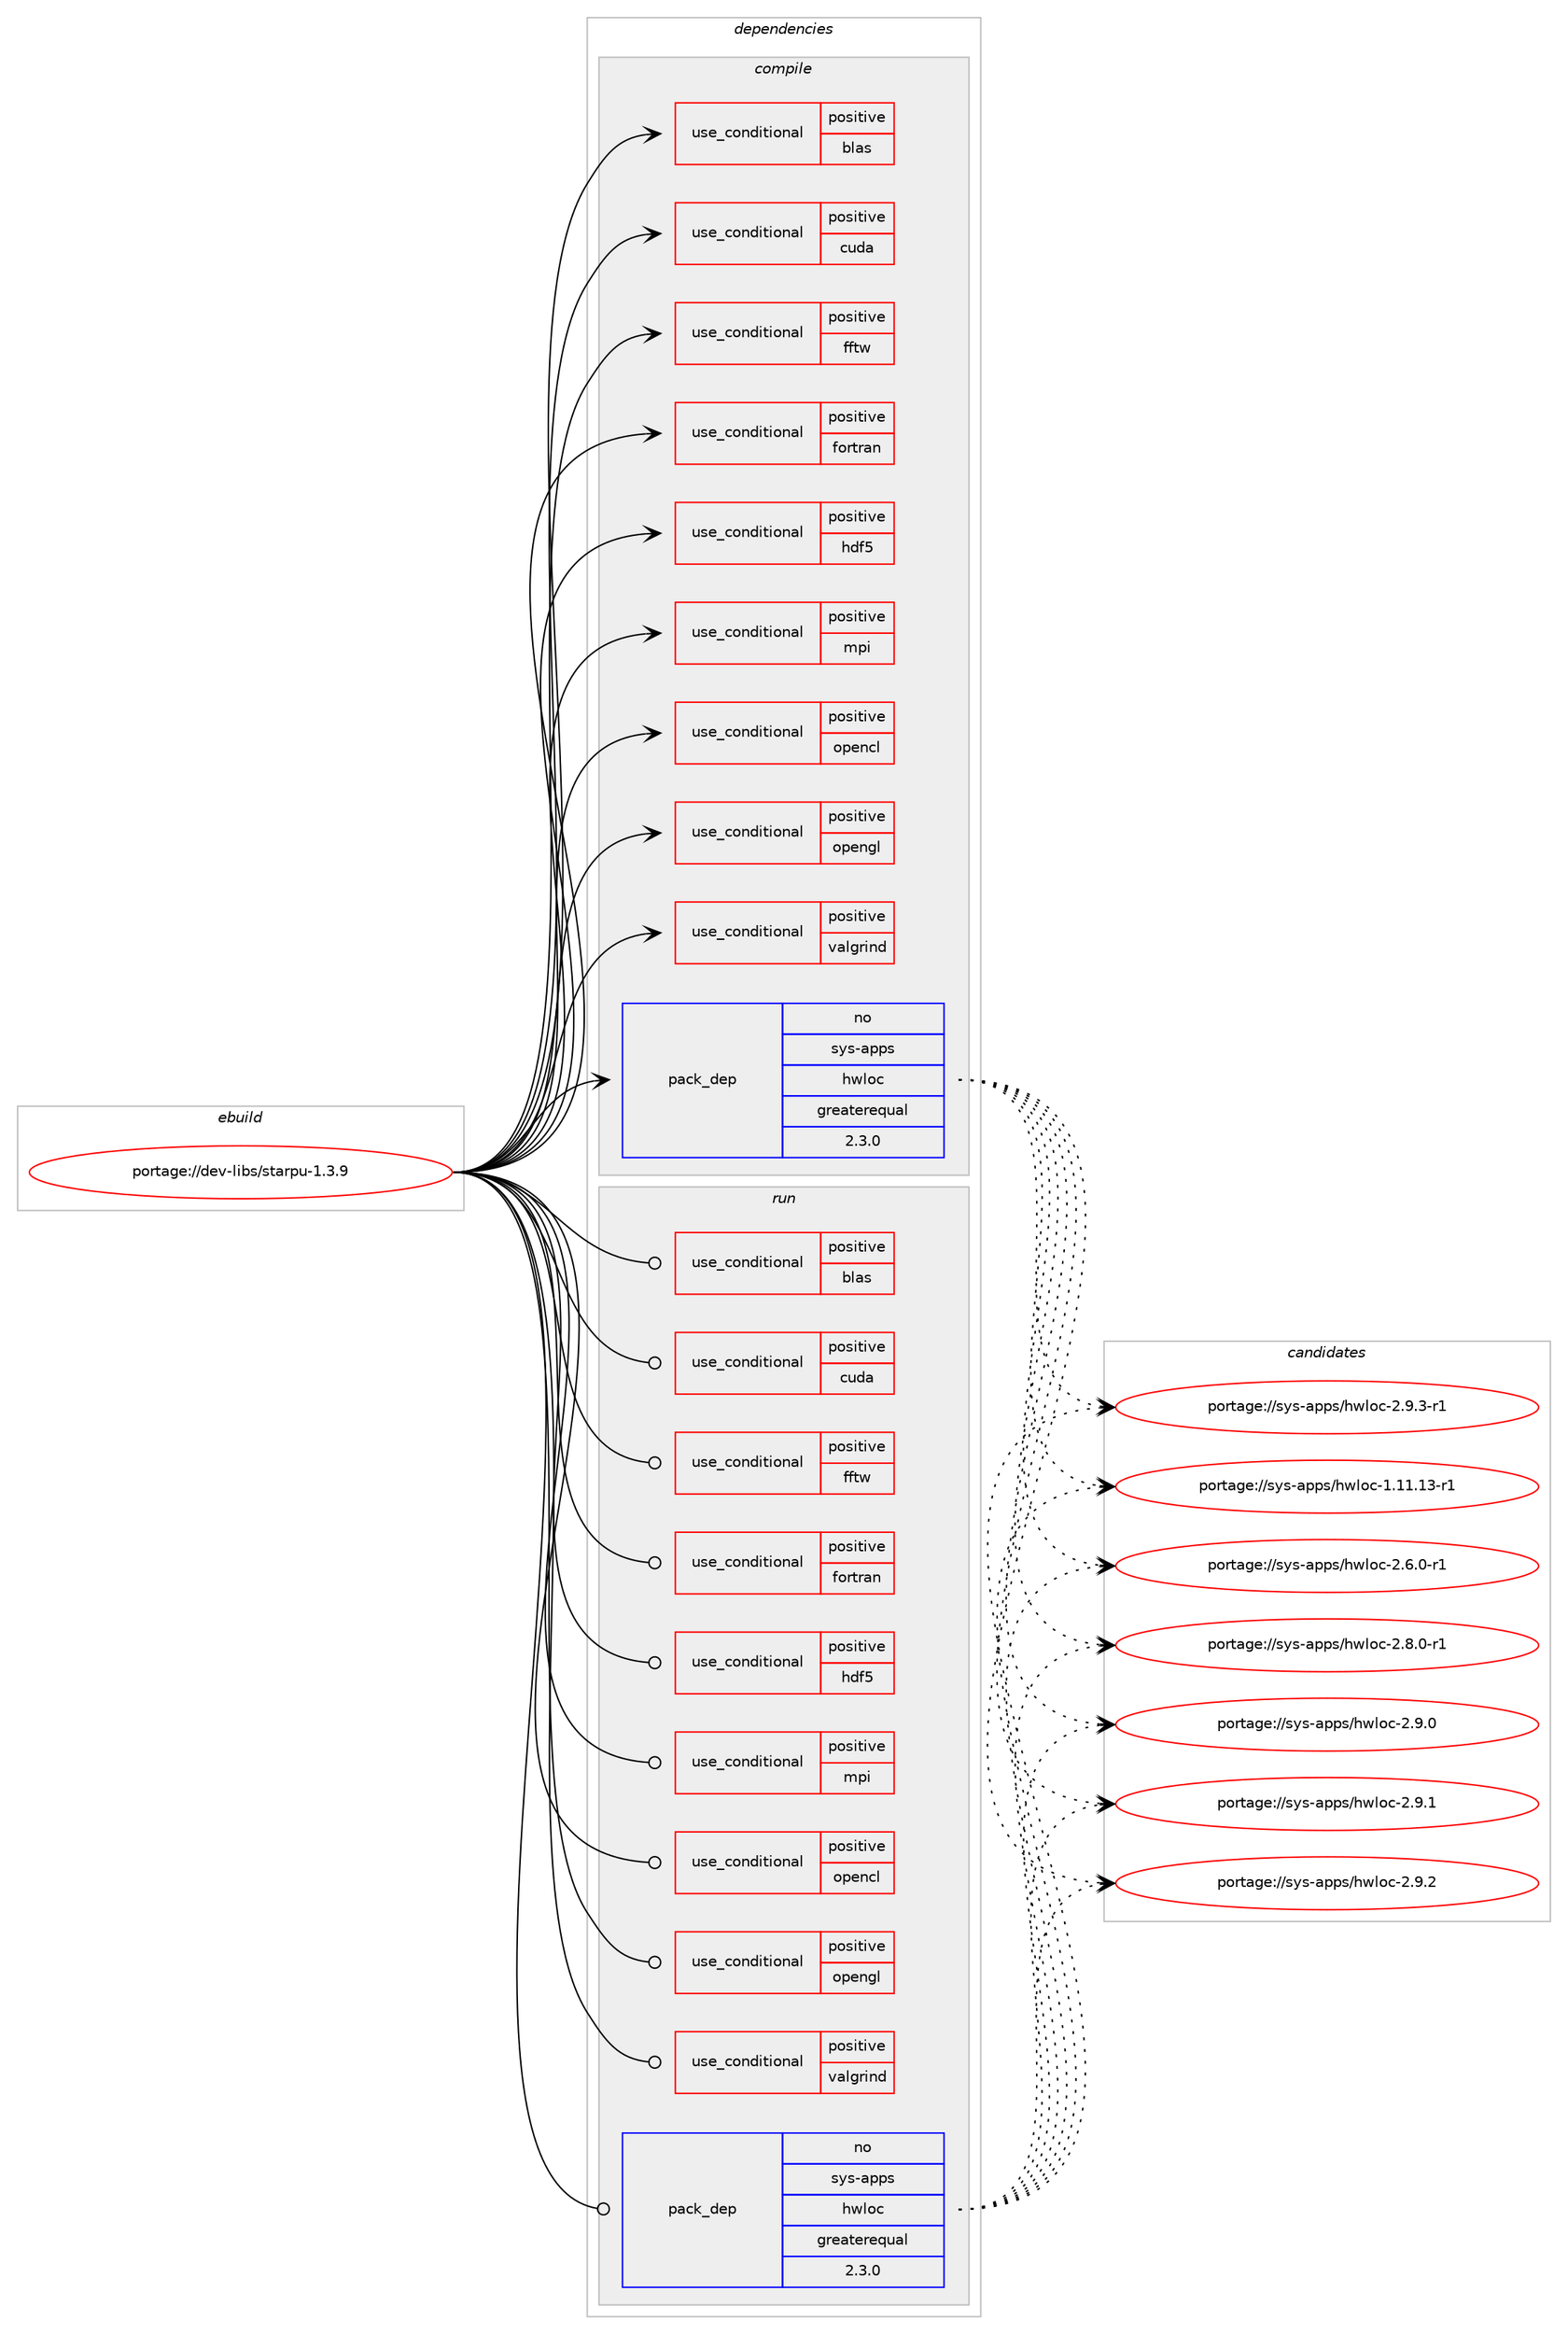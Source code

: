digraph prolog {

# *************
# Graph options
# *************

newrank=true;
concentrate=true;
compound=true;
graph [rankdir=LR,fontname=Helvetica,fontsize=10,ranksep=1.5];#, ranksep=2.5, nodesep=0.2];
edge  [arrowhead=vee];
node  [fontname=Helvetica,fontsize=10];

# **********
# The ebuild
# **********

subgraph cluster_leftcol {
color=gray;
rank=same;
label=<<i>ebuild</i>>;
id [label="portage://dev-libs/starpu-1.3.9", color=red, width=4, href="../dev-libs/starpu-1.3.9.svg"];
}

# ****************
# The dependencies
# ****************

subgraph cluster_midcol {
color=gray;
label=<<i>dependencies</i>>;
subgraph cluster_compile {
fillcolor="#eeeeee";
style=filled;
label=<<i>compile</i>>;
subgraph cond27379 {
dependency57718 [label=<<TABLE BORDER="0" CELLBORDER="1" CELLSPACING="0" CELLPADDING="4"><TR><TD ROWSPAN="3" CELLPADDING="10">use_conditional</TD></TR><TR><TD>positive</TD></TR><TR><TD>blas</TD></TR></TABLE>>, shape=none, color=red];
# *** BEGIN UNKNOWN DEPENDENCY TYPE (TODO) ***
# dependency57718 -> package_dependency(portage://dev-libs/starpu-1.3.9,install,no,virtual,blas,none,[,,],[],[])
# *** END UNKNOWN DEPENDENCY TYPE (TODO) ***

}
id:e -> dependency57718:w [weight=20,style="solid",arrowhead="vee"];
subgraph cond27380 {
dependency57719 [label=<<TABLE BORDER="0" CELLBORDER="1" CELLSPACING="0" CELLPADDING="4"><TR><TD ROWSPAN="3" CELLPADDING="10">use_conditional</TD></TR><TR><TD>positive</TD></TR><TR><TD>cuda</TD></TR></TABLE>>, shape=none, color=red];
# *** BEGIN UNKNOWN DEPENDENCY TYPE (TODO) ***
# dependency57719 -> package_dependency(portage://dev-libs/starpu-1.3.9,install,no,dev-util,nvidia-cuda-toolkit,none,[,,],[],[])
# *** END UNKNOWN DEPENDENCY TYPE (TODO) ***

# *** BEGIN UNKNOWN DEPENDENCY TYPE (TODO) ***
# dependency57719 -> package_dependency(portage://dev-libs/starpu-1.3.9,install,no,x11-drivers,nvidia-drivers,none,[,,],[],[])
# *** END UNKNOWN DEPENDENCY TYPE (TODO) ***

}
id:e -> dependency57719:w [weight=20,style="solid",arrowhead="vee"];
subgraph cond27381 {
dependency57720 [label=<<TABLE BORDER="0" CELLBORDER="1" CELLSPACING="0" CELLPADDING="4"><TR><TD ROWSPAN="3" CELLPADDING="10">use_conditional</TD></TR><TR><TD>positive</TD></TR><TR><TD>fftw</TD></TR></TABLE>>, shape=none, color=red];
# *** BEGIN UNKNOWN DEPENDENCY TYPE (TODO) ***
# dependency57720 -> package_dependency(portage://dev-libs/starpu-1.3.9,install,no,sci-libs,fftw,none,[,,],[slot(3.0),equal],[])
# *** END UNKNOWN DEPENDENCY TYPE (TODO) ***

}
id:e -> dependency57720:w [weight=20,style="solid",arrowhead="vee"];
subgraph cond27382 {
dependency57721 [label=<<TABLE BORDER="0" CELLBORDER="1" CELLSPACING="0" CELLPADDING="4"><TR><TD ROWSPAN="3" CELLPADDING="10">use_conditional</TD></TR><TR><TD>positive</TD></TR><TR><TD>fortran</TD></TR></TABLE>>, shape=none, color=red];
# *** BEGIN UNKNOWN DEPENDENCY TYPE (TODO) ***
# dependency57721 -> package_dependency(portage://dev-libs/starpu-1.3.9,install,no,virtual,fortran,none,[,,],[],[])
# *** END UNKNOWN DEPENDENCY TYPE (TODO) ***

}
id:e -> dependency57721:w [weight=20,style="solid",arrowhead="vee"];
subgraph cond27383 {
dependency57722 [label=<<TABLE BORDER="0" CELLBORDER="1" CELLSPACING="0" CELLPADDING="4"><TR><TD ROWSPAN="3" CELLPADDING="10">use_conditional</TD></TR><TR><TD>positive</TD></TR><TR><TD>hdf5</TD></TR></TABLE>>, shape=none, color=red];
# *** BEGIN UNKNOWN DEPENDENCY TYPE (TODO) ***
# dependency57722 -> package_dependency(portage://dev-libs/starpu-1.3.9,install,no,sci-libs,hdf5,none,[,,],[slot(0),equal],[])
# *** END UNKNOWN DEPENDENCY TYPE (TODO) ***

}
id:e -> dependency57722:w [weight=20,style="solid",arrowhead="vee"];
subgraph cond27384 {
dependency57723 [label=<<TABLE BORDER="0" CELLBORDER="1" CELLSPACING="0" CELLPADDING="4"><TR><TD ROWSPAN="3" CELLPADDING="10">use_conditional</TD></TR><TR><TD>positive</TD></TR><TR><TD>mpi</TD></TR></TABLE>>, shape=none, color=red];
# *** BEGIN UNKNOWN DEPENDENCY TYPE (TODO) ***
# dependency57723 -> package_dependency(portage://dev-libs/starpu-1.3.9,install,no,virtual,mpi,none,[,,],[],[])
# *** END UNKNOWN DEPENDENCY TYPE (TODO) ***

}
id:e -> dependency57723:w [weight=20,style="solid",arrowhead="vee"];
subgraph cond27385 {
dependency57724 [label=<<TABLE BORDER="0" CELLBORDER="1" CELLSPACING="0" CELLPADDING="4"><TR><TD ROWSPAN="3" CELLPADDING="10">use_conditional</TD></TR><TR><TD>positive</TD></TR><TR><TD>opencl</TD></TR></TABLE>>, shape=none, color=red];
# *** BEGIN UNKNOWN DEPENDENCY TYPE (TODO) ***
# dependency57724 -> package_dependency(portage://dev-libs/starpu-1.3.9,install,no,virtual,opencl,none,[,,],[],[])
# *** END UNKNOWN DEPENDENCY TYPE (TODO) ***

}
id:e -> dependency57724:w [weight=20,style="solid",arrowhead="vee"];
subgraph cond27386 {
dependency57725 [label=<<TABLE BORDER="0" CELLBORDER="1" CELLSPACING="0" CELLPADDING="4"><TR><TD ROWSPAN="3" CELLPADDING="10">use_conditional</TD></TR><TR><TD>positive</TD></TR><TR><TD>opengl</TD></TR></TABLE>>, shape=none, color=red];
# *** BEGIN UNKNOWN DEPENDENCY TYPE (TODO) ***
# dependency57725 -> package_dependency(portage://dev-libs/starpu-1.3.9,install,no,media-libs,freeglut,none,[,,],[slot(0),equal],[])
# *** END UNKNOWN DEPENDENCY TYPE (TODO) ***

}
id:e -> dependency57725:w [weight=20,style="solid",arrowhead="vee"];
subgraph cond27387 {
dependency57726 [label=<<TABLE BORDER="0" CELLBORDER="1" CELLSPACING="0" CELLPADDING="4"><TR><TD ROWSPAN="3" CELLPADDING="10">use_conditional</TD></TR><TR><TD>positive</TD></TR><TR><TD>valgrind</TD></TR></TABLE>>, shape=none, color=red];
# *** BEGIN UNKNOWN DEPENDENCY TYPE (TODO) ***
# dependency57726 -> package_dependency(portage://dev-libs/starpu-1.3.9,install,no,dev-debug,valgrind,none,[,,],[],[])
# *** END UNKNOWN DEPENDENCY TYPE (TODO) ***

}
id:e -> dependency57726:w [weight=20,style="solid",arrowhead="vee"];
# *** BEGIN UNKNOWN DEPENDENCY TYPE (TODO) ***
# id -> package_dependency(portage://dev-libs/starpu-1.3.9,install,no,sci-mathematics,glpk,none,[,,],[slot(0),equal],[])
# *** END UNKNOWN DEPENDENCY TYPE (TODO) ***

subgraph pack29175 {
dependency57727 [label=<<TABLE BORDER="0" CELLBORDER="1" CELLSPACING="0" CELLPADDING="4" WIDTH="220"><TR><TD ROWSPAN="6" CELLPADDING="30">pack_dep</TD></TR><TR><TD WIDTH="110">no</TD></TR><TR><TD>sys-apps</TD></TR><TR><TD>hwloc</TD></TR><TR><TD>greaterequal</TD></TR><TR><TD>2.3.0</TD></TR></TABLE>>, shape=none, color=blue];
}
id:e -> dependency57727:w [weight=20,style="solid",arrowhead="vee"];
}
subgraph cluster_compileandrun {
fillcolor="#eeeeee";
style=filled;
label=<<i>compile and run</i>>;
}
subgraph cluster_run {
fillcolor="#eeeeee";
style=filled;
label=<<i>run</i>>;
subgraph cond27388 {
dependency57728 [label=<<TABLE BORDER="0" CELLBORDER="1" CELLSPACING="0" CELLPADDING="4"><TR><TD ROWSPAN="3" CELLPADDING="10">use_conditional</TD></TR><TR><TD>positive</TD></TR><TR><TD>blas</TD></TR></TABLE>>, shape=none, color=red];
# *** BEGIN UNKNOWN DEPENDENCY TYPE (TODO) ***
# dependency57728 -> package_dependency(portage://dev-libs/starpu-1.3.9,run,no,virtual,blas,none,[,,],[],[])
# *** END UNKNOWN DEPENDENCY TYPE (TODO) ***

}
id:e -> dependency57728:w [weight=20,style="solid",arrowhead="odot"];
subgraph cond27389 {
dependency57729 [label=<<TABLE BORDER="0" CELLBORDER="1" CELLSPACING="0" CELLPADDING="4"><TR><TD ROWSPAN="3" CELLPADDING="10">use_conditional</TD></TR><TR><TD>positive</TD></TR><TR><TD>cuda</TD></TR></TABLE>>, shape=none, color=red];
# *** BEGIN UNKNOWN DEPENDENCY TYPE (TODO) ***
# dependency57729 -> package_dependency(portage://dev-libs/starpu-1.3.9,run,no,dev-util,nvidia-cuda-toolkit,none,[,,],[],[])
# *** END UNKNOWN DEPENDENCY TYPE (TODO) ***

# *** BEGIN UNKNOWN DEPENDENCY TYPE (TODO) ***
# dependency57729 -> package_dependency(portage://dev-libs/starpu-1.3.9,run,no,x11-drivers,nvidia-drivers,none,[,,],[],[])
# *** END UNKNOWN DEPENDENCY TYPE (TODO) ***

}
id:e -> dependency57729:w [weight=20,style="solid",arrowhead="odot"];
subgraph cond27390 {
dependency57730 [label=<<TABLE BORDER="0" CELLBORDER="1" CELLSPACING="0" CELLPADDING="4"><TR><TD ROWSPAN="3" CELLPADDING="10">use_conditional</TD></TR><TR><TD>positive</TD></TR><TR><TD>fftw</TD></TR></TABLE>>, shape=none, color=red];
# *** BEGIN UNKNOWN DEPENDENCY TYPE (TODO) ***
# dependency57730 -> package_dependency(portage://dev-libs/starpu-1.3.9,run,no,sci-libs,fftw,none,[,,],[slot(3.0),equal],[])
# *** END UNKNOWN DEPENDENCY TYPE (TODO) ***

}
id:e -> dependency57730:w [weight=20,style="solid",arrowhead="odot"];
subgraph cond27391 {
dependency57731 [label=<<TABLE BORDER="0" CELLBORDER="1" CELLSPACING="0" CELLPADDING="4"><TR><TD ROWSPAN="3" CELLPADDING="10">use_conditional</TD></TR><TR><TD>positive</TD></TR><TR><TD>fortran</TD></TR></TABLE>>, shape=none, color=red];
# *** BEGIN UNKNOWN DEPENDENCY TYPE (TODO) ***
# dependency57731 -> package_dependency(portage://dev-libs/starpu-1.3.9,run,no,virtual,fortran,none,[,,],[],[])
# *** END UNKNOWN DEPENDENCY TYPE (TODO) ***

}
id:e -> dependency57731:w [weight=20,style="solid",arrowhead="odot"];
subgraph cond27392 {
dependency57732 [label=<<TABLE BORDER="0" CELLBORDER="1" CELLSPACING="0" CELLPADDING="4"><TR><TD ROWSPAN="3" CELLPADDING="10">use_conditional</TD></TR><TR><TD>positive</TD></TR><TR><TD>hdf5</TD></TR></TABLE>>, shape=none, color=red];
# *** BEGIN UNKNOWN DEPENDENCY TYPE (TODO) ***
# dependency57732 -> package_dependency(portage://dev-libs/starpu-1.3.9,run,no,sci-libs,hdf5,none,[,,],[slot(0),equal],[])
# *** END UNKNOWN DEPENDENCY TYPE (TODO) ***

}
id:e -> dependency57732:w [weight=20,style="solid",arrowhead="odot"];
subgraph cond27393 {
dependency57733 [label=<<TABLE BORDER="0" CELLBORDER="1" CELLSPACING="0" CELLPADDING="4"><TR><TD ROWSPAN="3" CELLPADDING="10">use_conditional</TD></TR><TR><TD>positive</TD></TR><TR><TD>mpi</TD></TR></TABLE>>, shape=none, color=red];
# *** BEGIN UNKNOWN DEPENDENCY TYPE (TODO) ***
# dependency57733 -> package_dependency(portage://dev-libs/starpu-1.3.9,run,no,virtual,mpi,none,[,,],[],[])
# *** END UNKNOWN DEPENDENCY TYPE (TODO) ***

}
id:e -> dependency57733:w [weight=20,style="solid",arrowhead="odot"];
subgraph cond27394 {
dependency57734 [label=<<TABLE BORDER="0" CELLBORDER="1" CELLSPACING="0" CELLPADDING="4"><TR><TD ROWSPAN="3" CELLPADDING="10">use_conditional</TD></TR><TR><TD>positive</TD></TR><TR><TD>opencl</TD></TR></TABLE>>, shape=none, color=red];
# *** BEGIN UNKNOWN DEPENDENCY TYPE (TODO) ***
# dependency57734 -> package_dependency(portage://dev-libs/starpu-1.3.9,run,no,virtual,opencl,none,[,,],[],[])
# *** END UNKNOWN DEPENDENCY TYPE (TODO) ***

}
id:e -> dependency57734:w [weight=20,style="solid",arrowhead="odot"];
subgraph cond27395 {
dependency57735 [label=<<TABLE BORDER="0" CELLBORDER="1" CELLSPACING="0" CELLPADDING="4"><TR><TD ROWSPAN="3" CELLPADDING="10">use_conditional</TD></TR><TR><TD>positive</TD></TR><TR><TD>opengl</TD></TR></TABLE>>, shape=none, color=red];
# *** BEGIN UNKNOWN DEPENDENCY TYPE (TODO) ***
# dependency57735 -> package_dependency(portage://dev-libs/starpu-1.3.9,run,no,media-libs,freeglut,none,[,,],[slot(0),equal],[])
# *** END UNKNOWN DEPENDENCY TYPE (TODO) ***

}
id:e -> dependency57735:w [weight=20,style="solid",arrowhead="odot"];
subgraph cond27396 {
dependency57736 [label=<<TABLE BORDER="0" CELLBORDER="1" CELLSPACING="0" CELLPADDING="4"><TR><TD ROWSPAN="3" CELLPADDING="10">use_conditional</TD></TR><TR><TD>positive</TD></TR><TR><TD>valgrind</TD></TR></TABLE>>, shape=none, color=red];
# *** BEGIN UNKNOWN DEPENDENCY TYPE (TODO) ***
# dependency57736 -> package_dependency(portage://dev-libs/starpu-1.3.9,run,no,dev-debug,valgrind,none,[,,],[],[])
# *** END UNKNOWN DEPENDENCY TYPE (TODO) ***

}
id:e -> dependency57736:w [weight=20,style="solid",arrowhead="odot"];
# *** BEGIN UNKNOWN DEPENDENCY TYPE (TODO) ***
# id -> package_dependency(portage://dev-libs/starpu-1.3.9,run,no,sci-mathematics,glpk,none,[,,],[slot(0),equal],[])
# *** END UNKNOWN DEPENDENCY TYPE (TODO) ***

subgraph pack29176 {
dependency57737 [label=<<TABLE BORDER="0" CELLBORDER="1" CELLSPACING="0" CELLPADDING="4" WIDTH="220"><TR><TD ROWSPAN="6" CELLPADDING="30">pack_dep</TD></TR><TR><TD WIDTH="110">no</TD></TR><TR><TD>sys-apps</TD></TR><TR><TD>hwloc</TD></TR><TR><TD>greaterequal</TD></TR><TR><TD>2.3.0</TD></TR></TABLE>>, shape=none, color=blue];
}
id:e -> dependency57737:w [weight=20,style="solid",arrowhead="odot"];
}
}

# **************
# The candidates
# **************

subgraph cluster_choices {
rank=same;
color=gray;
label=<<i>candidates</i>>;

subgraph choice29175 {
color=black;
nodesep=1;
choice1151211154597112112115471041191081119945494649494649514511449 [label="portage://sys-apps/hwloc-1.11.13-r1", color=red, width=4,href="../sys-apps/hwloc-1.11.13-r1.svg"];
choice115121115459711211211547104119108111994550465446484511449 [label="portage://sys-apps/hwloc-2.6.0-r1", color=red, width=4,href="../sys-apps/hwloc-2.6.0-r1.svg"];
choice115121115459711211211547104119108111994550465646484511449 [label="portage://sys-apps/hwloc-2.8.0-r1", color=red, width=4,href="../sys-apps/hwloc-2.8.0-r1.svg"];
choice11512111545971121121154710411910811199455046574648 [label="portage://sys-apps/hwloc-2.9.0", color=red, width=4,href="../sys-apps/hwloc-2.9.0.svg"];
choice11512111545971121121154710411910811199455046574649 [label="portage://sys-apps/hwloc-2.9.1", color=red, width=4,href="../sys-apps/hwloc-2.9.1.svg"];
choice11512111545971121121154710411910811199455046574650 [label="portage://sys-apps/hwloc-2.9.2", color=red, width=4,href="../sys-apps/hwloc-2.9.2.svg"];
choice115121115459711211211547104119108111994550465746514511449 [label="portage://sys-apps/hwloc-2.9.3-r1", color=red, width=4,href="../sys-apps/hwloc-2.9.3-r1.svg"];
dependency57727:e -> choice1151211154597112112115471041191081119945494649494649514511449:w [style=dotted,weight="100"];
dependency57727:e -> choice115121115459711211211547104119108111994550465446484511449:w [style=dotted,weight="100"];
dependency57727:e -> choice115121115459711211211547104119108111994550465646484511449:w [style=dotted,weight="100"];
dependency57727:e -> choice11512111545971121121154710411910811199455046574648:w [style=dotted,weight="100"];
dependency57727:e -> choice11512111545971121121154710411910811199455046574649:w [style=dotted,weight="100"];
dependency57727:e -> choice11512111545971121121154710411910811199455046574650:w [style=dotted,weight="100"];
dependency57727:e -> choice115121115459711211211547104119108111994550465746514511449:w [style=dotted,weight="100"];
}
subgraph choice29176 {
color=black;
nodesep=1;
choice1151211154597112112115471041191081119945494649494649514511449 [label="portage://sys-apps/hwloc-1.11.13-r1", color=red, width=4,href="../sys-apps/hwloc-1.11.13-r1.svg"];
choice115121115459711211211547104119108111994550465446484511449 [label="portage://sys-apps/hwloc-2.6.0-r1", color=red, width=4,href="../sys-apps/hwloc-2.6.0-r1.svg"];
choice115121115459711211211547104119108111994550465646484511449 [label="portage://sys-apps/hwloc-2.8.0-r1", color=red, width=4,href="../sys-apps/hwloc-2.8.0-r1.svg"];
choice11512111545971121121154710411910811199455046574648 [label="portage://sys-apps/hwloc-2.9.0", color=red, width=4,href="../sys-apps/hwloc-2.9.0.svg"];
choice11512111545971121121154710411910811199455046574649 [label="portage://sys-apps/hwloc-2.9.1", color=red, width=4,href="../sys-apps/hwloc-2.9.1.svg"];
choice11512111545971121121154710411910811199455046574650 [label="portage://sys-apps/hwloc-2.9.2", color=red, width=4,href="../sys-apps/hwloc-2.9.2.svg"];
choice115121115459711211211547104119108111994550465746514511449 [label="portage://sys-apps/hwloc-2.9.3-r1", color=red, width=4,href="../sys-apps/hwloc-2.9.3-r1.svg"];
dependency57737:e -> choice1151211154597112112115471041191081119945494649494649514511449:w [style=dotted,weight="100"];
dependency57737:e -> choice115121115459711211211547104119108111994550465446484511449:w [style=dotted,weight="100"];
dependency57737:e -> choice115121115459711211211547104119108111994550465646484511449:w [style=dotted,weight="100"];
dependency57737:e -> choice11512111545971121121154710411910811199455046574648:w [style=dotted,weight="100"];
dependency57737:e -> choice11512111545971121121154710411910811199455046574649:w [style=dotted,weight="100"];
dependency57737:e -> choice11512111545971121121154710411910811199455046574650:w [style=dotted,weight="100"];
dependency57737:e -> choice115121115459711211211547104119108111994550465746514511449:w [style=dotted,weight="100"];
}
}

}

